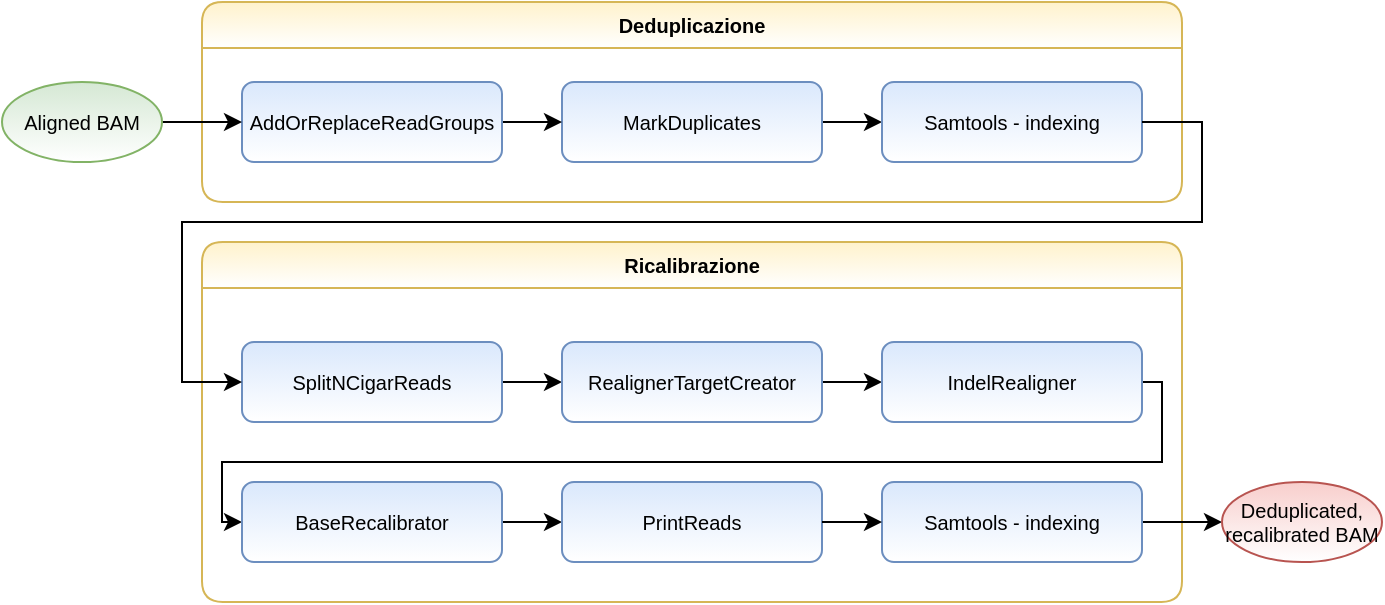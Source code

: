 <mxfile version="14.6.13" type="device"><diagram id="4bAMuIMJnlqlN0j0h4G4" name="Page-1"><mxGraphModel dx="1408" dy="866" grid="1" gridSize="10" guides="1" tooltips="1" connect="1" arrows="1" fold="1" page="1" pageScale="1" pageWidth="827" pageHeight="1169" math="0" shadow="0"><root><mxCell id="0"/><mxCell id="1" parent="0"/><mxCell id="qu8tBmwr-kgd7M9jgRDu-9" value="Ricalibrazione" style="swimlane;fontSize=10;fillColor=#fff2cc;strokeColor=#d6b656;rounded=1;gradientColor=#ffffff;" vertex="1" parent="1"><mxGeometry x="180" y="120" width="490" height="180" as="geometry"/></mxCell><mxCell id="qu8tBmwr-kgd7M9jgRDu-20" style="edgeStyle=orthogonalEdgeStyle;rounded=0;orthogonalLoop=1;jettySize=auto;html=1;fontSize=10;" edge="1" parent="qu8tBmwr-kgd7M9jgRDu-9" source="qu8tBmwr-kgd7M9jgRDu-2" target="qu8tBmwr-kgd7M9jgRDu-4"><mxGeometry relative="1" as="geometry"/></mxCell><mxCell id="qu8tBmwr-kgd7M9jgRDu-2" value="SplitNCigarReads" style="rounded=1;whiteSpace=wrap;html=1;fontSize=10;fillColor=#dae8fc;strokeColor=#6c8ebf;gradientColor=#ffffff;" vertex="1" parent="qu8tBmwr-kgd7M9jgRDu-9"><mxGeometry x="20" y="50" width="130" height="40" as="geometry"/></mxCell><mxCell id="qu8tBmwr-kgd7M9jgRDu-21" style="edgeStyle=orthogonalEdgeStyle;rounded=0;orthogonalLoop=1;jettySize=auto;html=1;exitX=1;exitY=0.5;exitDx=0;exitDy=0;entryX=0;entryY=0.5;entryDx=0;entryDy=0;fontSize=10;" edge="1" parent="qu8tBmwr-kgd7M9jgRDu-9" source="qu8tBmwr-kgd7M9jgRDu-4" target="qu8tBmwr-kgd7M9jgRDu-5"><mxGeometry relative="1" as="geometry"/></mxCell><mxCell id="qu8tBmwr-kgd7M9jgRDu-4" value="RealignerTargetCreator" style="rounded=1;whiteSpace=wrap;html=1;fontSize=10;fillColor=#dae8fc;strokeColor=#6c8ebf;gradientColor=#ffffff;" vertex="1" parent="qu8tBmwr-kgd7M9jgRDu-9"><mxGeometry x="180" y="50" width="130" height="40" as="geometry"/></mxCell><mxCell id="qu8tBmwr-kgd7M9jgRDu-22" style="edgeStyle=orthogonalEdgeStyle;rounded=0;orthogonalLoop=1;jettySize=auto;html=1;exitX=1;exitY=0.5;exitDx=0;exitDy=0;entryX=0;entryY=0.5;entryDx=0;entryDy=0;fontSize=10;" edge="1" parent="qu8tBmwr-kgd7M9jgRDu-9" source="qu8tBmwr-kgd7M9jgRDu-5" target="qu8tBmwr-kgd7M9jgRDu-6"><mxGeometry relative="1" as="geometry"><Array as="points"><mxPoint x="480" y="70"/><mxPoint x="480" y="110"/><mxPoint x="10" y="110"/><mxPoint x="10" y="140"/></Array></mxGeometry></mxCell><mxCell id="qu8tBmwr-kgd7M9jgRDu-5" value="IndelRealigner" style="rounded=1;whiteSpace=wrap;html=1;fontSize=10;fillColor=#dae8fc;strokeColor=#6c8ebf;gradientColor=#ffffff;" vertex="1" parent="qu8tBmwr-kgd7M9jgRDu-9"><mxGeometry x="340" y="50" width="130" height="40" as="geometry"/></mxCell><mxCell id="qu8tBmwr-kgd7M9jgRDu-23" style="edgeStyle=orthogonalEdgeStyle;rounded=0;orthogonalLoop=1;jettySize=auto;html=1;exitX=1;exitY=0.5;exitDx=0;exitDy=0;fontSize=10;" edge="1" parent="qu8tBmwr-kgd7M9jgRDu-9" source="qu8tBmwr-kgd7M9jgRDu-6" target="qu8tBmwr-kgd7M9jgRDu-7"><mxGeometry relative="1" as="geometry"/></mxCell><mxCell id="qu8tBmwr-kgd7M9jgRDu-6" value="BaseRecalibrator" style="rounded=1;whiteSpace=wrap;html=1;fontSize=10;fillColor=#dae8fc;strokeColor=#6c8ebf;gradientColor=#ffffff;" vertex="1" parent="qu8tBmwr-kgd7M9jgRDu-9"><mxGeometry x="20" y="120" width="130" height="40" as="geometry"/></mxCell><mxCell id="qu8tBmwr-kgd7M9jgRDu-7" value="PrintReads" style="rounded=1;whiteSpace=wrap;html=1;fontSize=10;fillColor=#dae8fc;strokeColor=#6c8ebf;gradientColor=#ffffff;" vertex="1" parent="qu8tBmwr-kgd7M9jgRDu-9"><mxGeometry x="180" y="120" width="130" height="40" as="geometry"/></mxCell><mxCell id="qu8tBmwr-kgd7M9jgRDu-8" style="edgeStyle=orthogonalEdgeStyle;rounded=0;orthogonalLoop=1;jettySize=auto;html=1;exitX=0.5;exitY=1;exitDx=0;exitDy=0;fontSize=10;" edge="1" parent="qu8tBmwr-kgd7M9jgRDu-9" source="qu8tBmwr-kgd7M9jgRDu-2" target="qu8tBmwr-kgd7M9jgRDu-2"><mxGeometry relative="1" as="geometry"/></mxCell><mxCell id="qu8tBmwr-kgd7M9jgRDu-10" value="Deduplicazione" style="swimlane;fontSize=10;fillColor=#fff2cc;strokeColor=#d6b656;rounded=1;gradientColor=#ffffff;" vertex="1" parent="1"><mxGeometry x="180" width="490" height="100" as="geometry"/></mxCell><mxCell id="qu8tBmwr-kgd7M9jgRDu-18" style="edgeStyle=orthogonalEdgeStyle;rounded=0;orthogonalLoop=1;jettySize=auto;html=1;exitX=1;exitY=0.5;exitDx=0;exitDy=0;entryX=0;entryY=0.5;entryDx=0;entryDy=0;fontSize=10;" edge="1" parent="qu8tBmwr-kgd7M9jgRDu-10" source="qu8tBmwr-kgd7M9jgRDu-3" target="qu8tBmwr-kgd7M9jgRDu-14"><mxGeometry relative="1" as="geometry"/></mxCell><mxCell id="qu8tBmwr-kgd7M9jgRDu-3" value="MarkDuplicates" style="rounded=1;whiteSpace=wrap;html=1;fontSize=10;fillColor=#dae8fc;strokeColor=#6c8ebf;gradientColor=#ffffff;" vertex="1" parent="qu8tBmwr-kgd7M9jgRDu-10"><mxGeometry x="180" y="40" width="130" height="40" as="geometry"/></mxCell><mxCell id="qu8tBmwr-kgd7M9jgRDu-17" style="edgeStyle=orthogonalEdgeStyle;rounded=0;orthogonalLoop=1;jettySize=auto;html=1;exitX=1;exitY=0.5;exitDx=0;exitDy=0;entryX=0;entryY=0.5;entryDx=0;entryDy=0;fontSize=10;" edge="1" parent="qu8tBmwr-kgd7M9jgRDu-10" source="qu8tBmwr-kgd7M9jgRDu-1" target="qu8tBmwr-kgd7M9jgRDu-3"><mxGeometry relative="1" as="geometry"/></mxCell><mxCell id="qu8tBmwr-kgd7M9jgRDu-1" value="AddOrReplaceReadGroups" style="rounded=1;whiteSpace=wrap;html=1;fontSize=10;fillColor=#dae8fc;strokeColor=#6c8ebf;gradientColor=#ffffff;" vertex="1" parent="qu8tBmwr-kgd7M9jgRDu-10"><mxGeometry x="20" y="40" width="130" height="40" as="geometry"/></mxCell><mxCell id="qu8tBmwr-kgd7M9jgRDu-14" value="Samtools - indexing&lt;span style=&quot;color: rgba(0 , 0 , 0 , 0) ; font-family: monospace ; font-size: 0px&quot;&gt;%3CmxGraphModel%3E%3Croot%3E%3CmxCell%20id%3D%220%22%2F%3E%3CmxCell%20id%3D%221%22%20parent%3D%220%22%2F%3E%3CmxCell%20id%3D%222%22%20value%3D%22IndelRealigner%22%20style%3D%22rounded%3D1%3BwhiteSpace%3Dwrap%3Bhtml%3D1%3BfontSize%3D10%3BfillColor%3D%23dae8fc%3BstrokeColor%3D%236c8ebf%3BgradientColor%3D%23ffffff%3B%22%20vertex%3D%221%22%20parent%3D%221%22%3E%3CmxGeometry%20x%3D%22520%22%20y%3D%22170%22%20width%3D%22130%22%20height%3D%2240%22%20as%3D%22geometry%22%2F%3E%3C%2FmxCell%3E%3C%2Froot%3E%3C%2FmxGraphModel%3E&lt;/span&gt;" style="rounded=1;whiteSpace=wrap;html=1;fontSize=10;fillColor=#dae8fc;strokeColor=#6c8ebf;gradientColor=#ffffff;" vertex="1" parent="qu8tBmwr-kgd7M9jgRDu-10"><mxGeometry x="340" y="40" width="130" height="40" as="geometry"/></mxCell><mxCell id="qu8tBmwr-kgd7M9jgRDu-16" style="edgeStyle=orthogonalEdgeStyle;rounded=0;orthogonalLoop=1;jettySize=auto;html=1;exitX=1;exitY=0.5;exitDx=0;exitDy=0;fontSize=10;" edge="1" parent="1" source="qu8tBmwr-kgd7M9jgRDu-12" target="qu8tBmwr-kgd7M9jgRDu-1"><mxGeometry relative="1" as="geometry"/></mxCell><mxCell id="qu8tBmwr-kgd7M9jgRDu-12" value="Aligned BAM" style="ellipse;whiteSpace=wrap;html=1;fontSize=10;fillColor=#d5e8d4;strokeColor=#82b366;gradientColor=#ffffff;" vertex="1" parent="1"><mxGeometry x="80" y="40" width="80" height="40" as="geometry"/></mxCell><mxCell id="qu8tBmwr-kgd7M9jgRDu-25" style="edgeStyle=orthogonalEdgeStyle;rounded=0;orthogonalLoop=1;jettySize=auto;html=1;exitX=1;exitY=0.5;exitDx=0;exitDy=0;entryX=0;entryY=0.5;entryDx=0;entryDy=0;fontSize=10;" edge="1" parent="1" source="qu8tBmwr-kgd7M9jgRDu-13" target="qu8tBmwr-kgd7M9jgRDu-15"><mxGeometry relative="1" as="geometry"/></mxCell><mxCell id="qu8tBmwr-kgd7M9jgRDu-13" value="Samtools - indexing&lt;span style=&quot;color: rgba(0 , 0 , 0 , 0) ; font-family: monospace ; font-size: 0px&quot;&gt;%3CmxGraphModel%3E%3Croot%3E%3CmxCell%20id%3D%220%22%2F%3E%3CmxCell%20id%3D%221%22%20parent%3D%220%22%2F%3E%3CmxCell%20id%3D%222%22%20value%3D%22IndelRealigner%22%20style%3D%22rounded%3D1%3BwhiteSpace%3Dwrap%3Bhtml%3D1%3BfontSize%3D10%3BfillColor%3D%23dae8fc%3BstrokeColor%3D%236c8ebf%3BgradientColor%3D%23ffffff%3B%22%20vertex%3D%221%22%20parent%3D%221%22%3E%3CmxGeometry%20x%3D%22520%22%20y%3D%22170%22%20width%3D%22130%22%20height%3D%2240%22%20as%3D%22geometry%22%2F%3E%3C%2FmxCell%3E%3C%2Froot%3E%3C%2FmxGraphModel%3E&lt;/span&gt;" style="rounded=1;whiteSpace=wrap;html=1;fontSize=10;fillColor=#dae8fc;strokeColor=#6c8ebf;gradientColor=#ffffff;" vertex="1" parent="1"><mxGeometry x="520" y="240" width="130" height="40" as="geometry"/></mxCell><mxCell id="qu8tBmwr-kgd7M9jgRDu-15" value="Deduplicated, recalibrated BAM" style="ellipse;whiteSpace=wrap;html=1;fontSize=10;fillColor=#f8cecc;strokeColor=#b85450;gradientColor=#ffffff;" vertex="1" parent="1"><mxGeometry x="690" y="240" width="80" height="40" as="geometry"/></mxCell><mxCell id="qu8tBmwr-kgd7M9jgRDu-19" style="edgeStyle=orthogonalEdgeStyle;rounded=0;orthogonalLoop=1;jettySize=auto;html=1;exitX=1;exitY=0.5;exitDx=0;exitDy=0;entryX=0;entryY=0.5;entryDx=0;entryDy=0;fontSize=10;" edge="1" parent="1" source="qu8tBmwr-kgd7M9jgRDu-14" target="qu8tBmwr-kgd7M9jgRDu-2"><mxGeometry relative="1" as="geometry"><Array as="points"><mxPoint x="680" y="60"/><mxPoint x="680" y="110"/><mxPoint x="170" y="110"/><mxPoint x="170" y="190"/></Array></mxGeometry></mxCell><mxCell id="qu8tBmwr-kgd7M9jgRDu-24" style="edgeStyle=orthogonalEdgeStyle;rounded=0;orthogonalLoop=1;jettySize=auto;html=1;exitX=1;exitY=0.5;exitDx=0;exitDy=0;entryX=0;entryY=0.5;entryDx=0;entryDy=0;fontSize=10;" edge="1" parent="1" source="qu8tBmwr-kgd7M9jgRDu-7" target="qu8tBmwr-kgd7M9jgRDu-13"><mxGeometry relative="1" as="geometry"/></mxCell></root></mxGraphModel></diagram></mxfile>